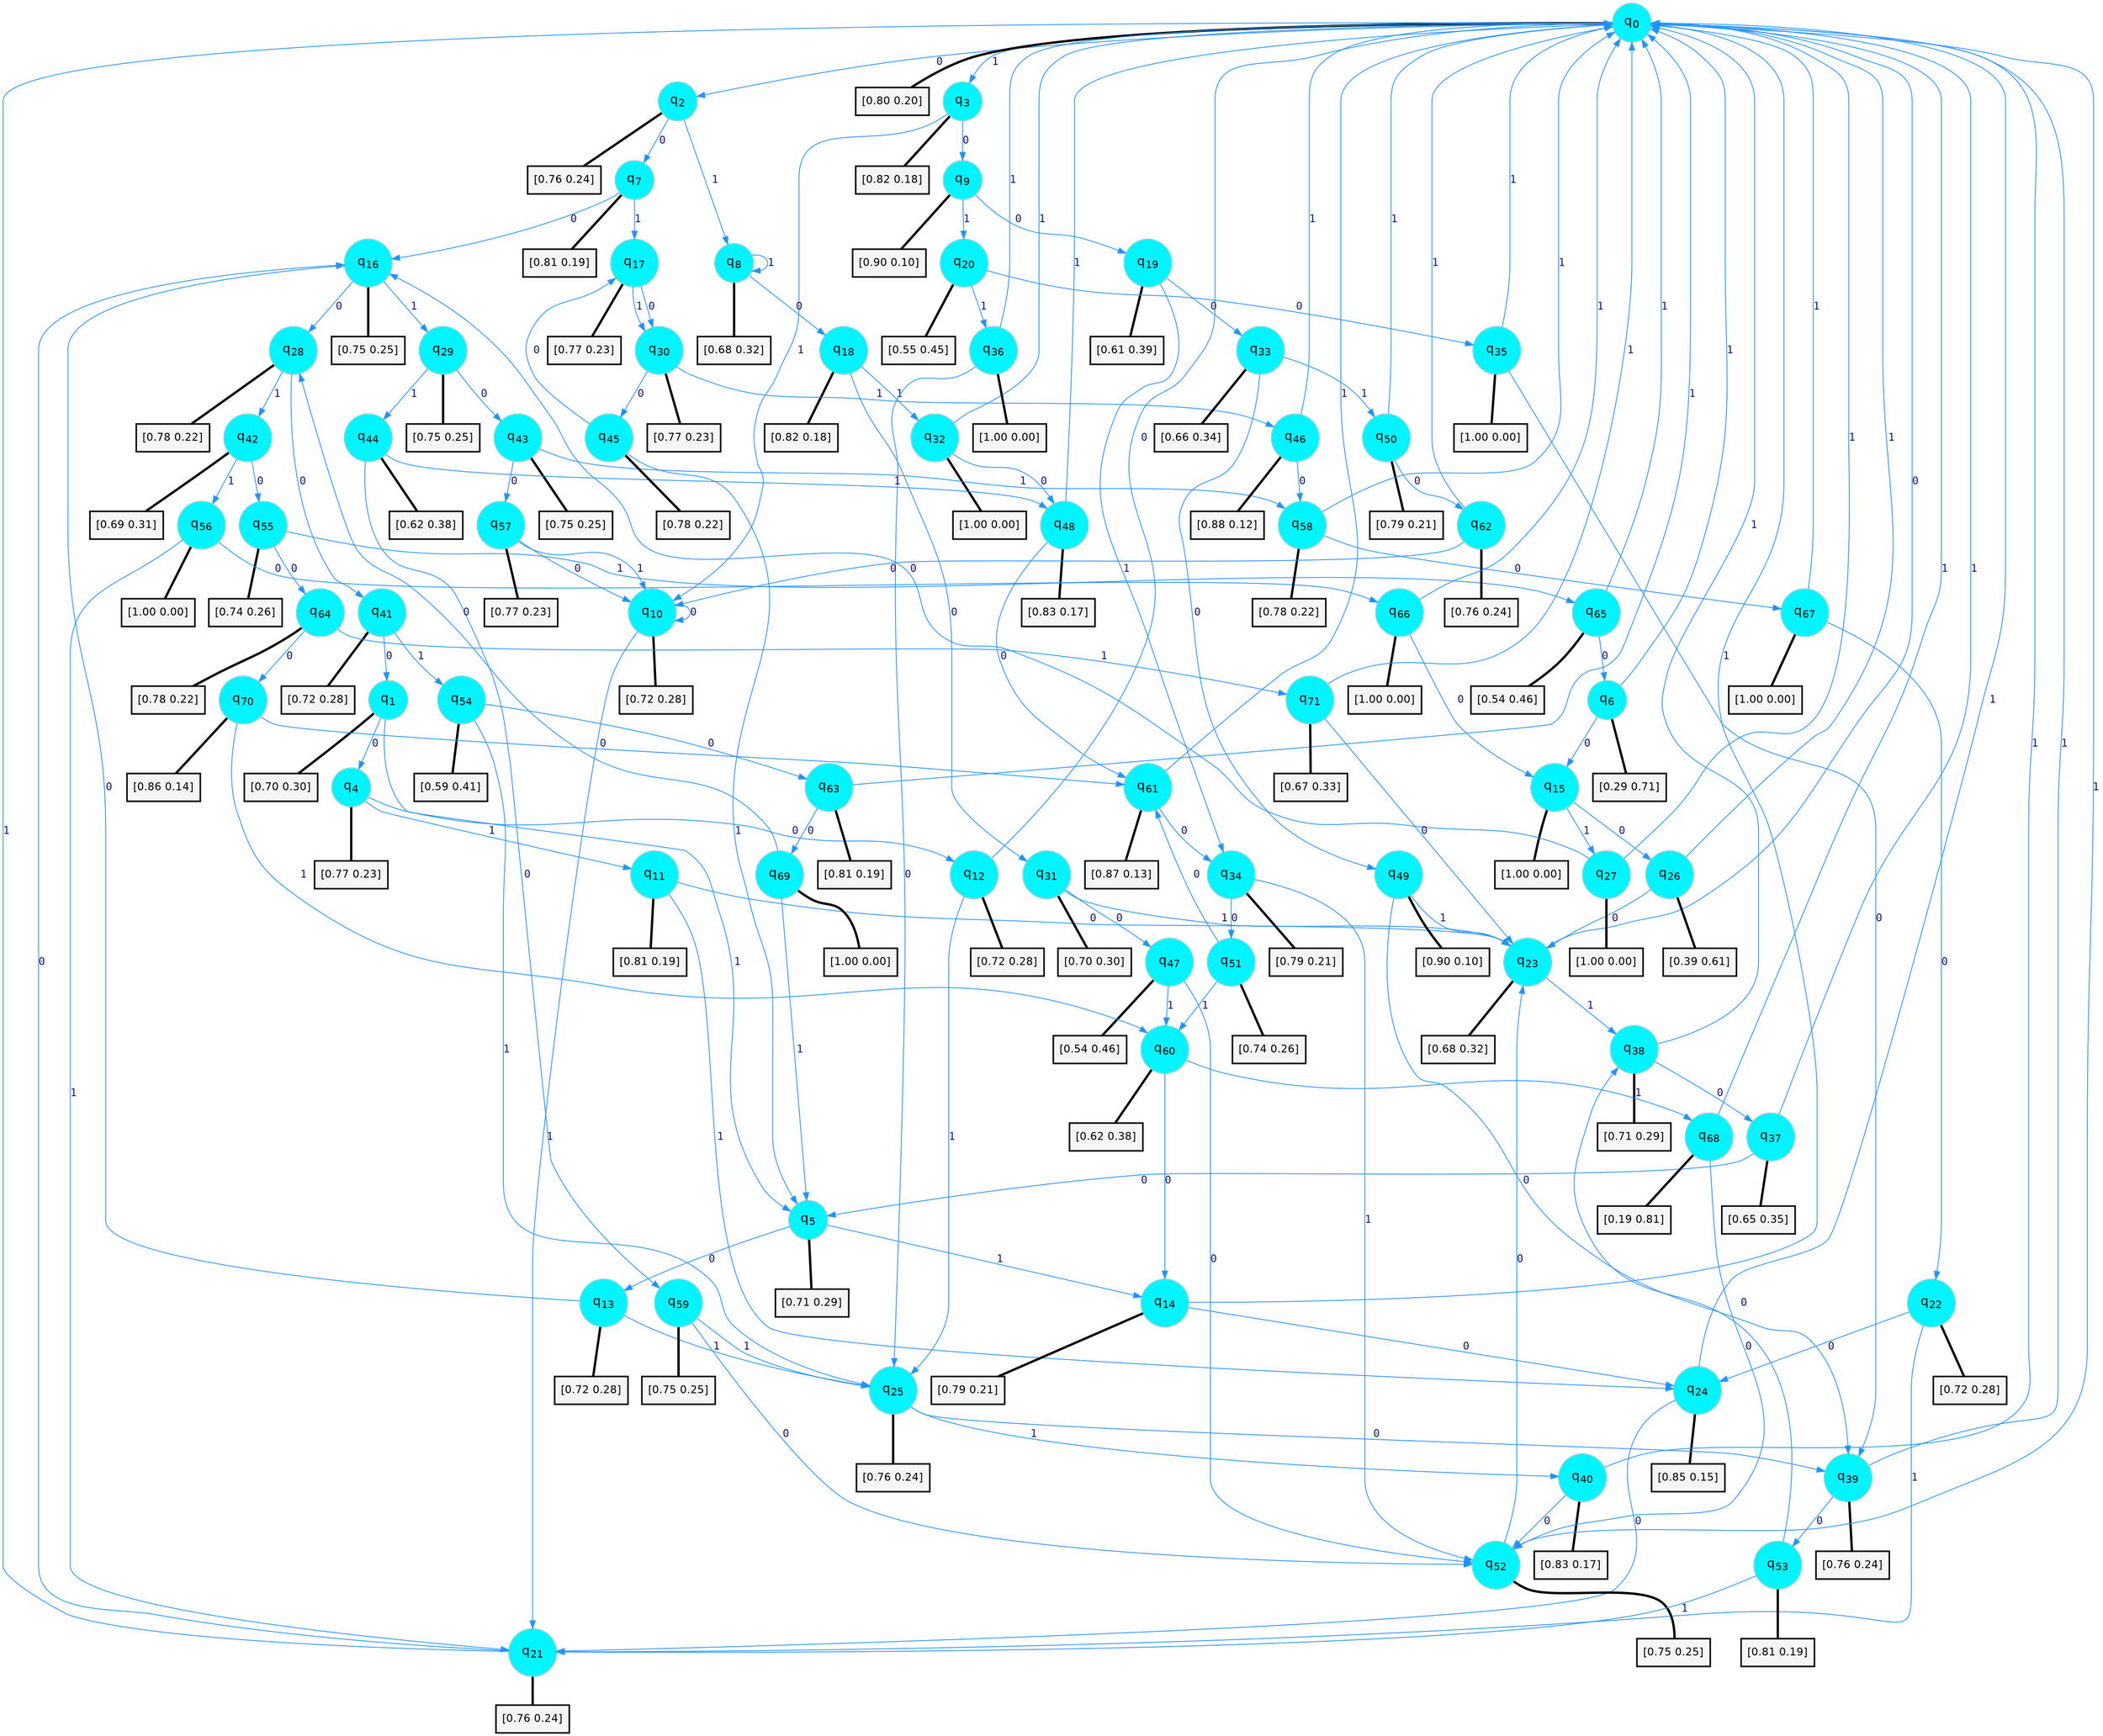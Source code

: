 digraph G {
graph [
bgcolor=transparent, dpi=300, rankdir=TD, size="40,25"];
node [
color=gray, fillcolor=turquoise1, fontcolor=black, fontname=Helvetica, fontsize=16, fontweight=bold, shape=circle, style=filled];
edge [
arrowsize=1, color=dodgerblue1, fontcolor=midnightblue, fontname=courier, fontweight=bold, penwidth=1, style=solid, weight=20];
0[label=<q<SUB>0</SUB>>];
1[label=<q<SUB>1</SUB>>];
2[label=<q<SUB>2</SUB>>];
3[label=<q<SUB>3</SUB>>];
4[label=<q<SUB>4</SUB>>];
5[label=<q<SUB>5</SUB>>];
6[label=<q<SUB>6</SUB>>];
7[label=<q<SUB>7</SUB>>];
8[label=<q<SUB>8</SUB>>];
9[label=<q<SUB>9</SUB>>];
10[label=<q<SUB>10</SUB>>];
11[label=<q<SUB>11</SUB>>];
12[label=<q<SUB>12</SUB>>];
13[label=<q<SUB>13</SUB>>];
14[label=<q<SUB>14</SUB>>];
15[label=<q<SUB>15</SUB>>];
16[label=<q<SUB>16</SUB>>];
17[label=<q<SUB>17</SUB>>];
18[label=<q<SUB>18</SUB>>];
19[label=<q<SUB>19</SUB>>];
20[label=<q<SUB>20</SUB>>];
21[label=<q<SUB>21</SUB>>];
22[label=<q<SUB>22</SUB>>];
23[label=<q<SUB>23</SUB>>];
24[label=<q<SUB>24</SUB>>];
25[label=<q<SUB>25</SUB>>];
26[label=<q<SUB>26</SUB>>];
27[label=<q<SUB>27</SUB>>];
28[label=<q<SUB>28</SUB>>];
29[label=<q<SUB>29</SUB>>];
30[label=<q<SUB>30</SUB>>];
31[label=<q<SUB>31</SUB>>];
32[label=<q<SUB>32</SUB>>];
33[label=<q<SUB>33</SUB>>];
34[label=<q<SUB>34</SUB>>];
35[label=<q<SUB>35</SUB>>];
36[label=<q<SUB>36</SUB>>];
37[label=<q<SUB>37</SUB>>];
38[label=<q<SUB>38</SUB>>];
39[label=<q<SUB>39</SUB>>];
40[label=<q<SUB>40</SUB>>];
41[label=<q<SUB>41</SUB>>];
42[label=<q<SUB>42</SUB>>];
43[label=<q<SUB>43</SUB>>];
44[label=<q<SUB>44</SUB>>];
45[label=<q<SUB>45</SUB>>];
46[label=<q<SUB>46</SUB>>];
47[label=<q<SUB>47</SUB>>];
48[label=<q<SUB>48</SUB>>];
49[label=<q<SUB>49</SUB>>];
50[label=<q<SUB>50</SUB>>];
51[label=<q<SUB>51</SUB>>];
52[label=<q<SUB>52</SUB>>];
53[label=<q<SUB>53</SUB>>];
54[label=<q<SUB>54</SUB>>];
55[label=<q<SUB>55</SUB>>];
56[label=<q<SUB>56</SUB>>];
57[label=<q<SUB>57</SUB>>];
58[label=<q<SUB>58</SUB>>];
59[label=<q<SUB>59</SUB>>];
60[label=<q<SUB>60</SUB>>];
61[label=<q<SUB>61</SUB>>];
62[label=<q<SUB>62</SUB>>];
63[label=<q<SUB>63</SUB>>];
64[label=<q<SUB>64</SUB>>];
65[label=<q<SUB>65</SUB>>];
66[label=<q<SUB>66</SUB>>];
67[label=<q<SUB>67</SUB>>];
68[label=<q<SUB>68</SUB>>];
69[label=<q<SUB>69</SUB>>];
70[label=<q<SUB>70</SUB>>];
71[label=<q<SUB>71</SUB>>];
72[label="[0.80 0.20]", shape=box,fontcolor=black, fontname=Helvetica, fontsize=14, penwidth=2, fillcolor=whitesmoke,color=black];
73[label="[0.70 0.30]", shape=box,fontcolor=black, fontname=Helvetica, fontsize=14, penwidth=2, fillcolor=whitesmoke,color=black];
74[label="[0.76 0.24]", shape=box,fontcolor=black, fontname=Helvetica, fontsize=14, penwidth=2, fillcolor=whitesmoke,color=black];
75[label="[0.82 0.18]", shape=box,fontcolor=black, fontname=Helvetica, fontsize=14, penwidth=2, fillcolor=whitesmoke,color=black];
76[label="[0.77 0.23]", shape=box,fontcolor=black, fontname=Helvetica, fontsize=14, penwidth=2, fillcolor=whitesmoke,color=black];
77[label="[0.71 0.29]", shape=box,fontcolor=black, fontname=Helvetica, fontsize=14, penwidth=2, fillcolor=whitesmoke,color=black];
78[label="[0.29 0.71]", shape=box,fontcolor=black, fontname=Helvetica, fontsize=14, penwidth=2, fillcolor=whitesmoke,color=black];
79[label="[0.81 0.19]", shape=box,fontcolor=black, fontname=Helvetica, fontsize=14, penwidth=2, fillcolor=whitesmoke,color=black];
80[label="[0.68 0.32]", shape=box,fontcolor=black, fontname=Helvetica, fontsize=14, penwidth=2, fillcolor=whitesmoke,color=black];
81[label="[0.90 0.10]", shape=box,fontcolor=black, fontname=Helvetica, fontsize=14, penwidth=2, fillcolor=whitesmoke,color=black];
82[label="[0.72 0.28]", shape=box,fontcolor=black, fontname=Helvetica, fontsize=14, penwidth=2, fillcolor=whitesmoke,color=black];
83[label="[0.81 0.19]", shape=box,fontcolor=black, fontname=Helvetica, fontsize=14, penwidth=2, fillcolor=whitesmoke,color=black];
84[label="[0.72 0.28]", shape=box,fontcolor=black, fontname=Helvetica, fontsize=14, penwidth=2, fillcolor=whitesmoke,color=black];
85[label="[0.72 0.28]", shape=box,fontcolor=black, fontname=Helvetica, fontsize=14, penwidth=2, fillcolor=whitesmoke,color=black];
86[label="[0.79 0.21]", shape=box,fontcolor=black, fontname=Helvetica, fontsize=14, penwidth=2, fillcolor=whitesmoke,color=black];
87[label="[1.00 0.00]", shape=box,fontcolor=black, fontname=Helvetica, fontsize=14, penwidth=2, fillcolor=whitesmoke,color=black];
88[label="[0.75 0.25]", shape=box,fontcolor=black, fontname=Helvetica, fontsize=14, penwidth=2, fillcolor=whitesmoke,color=black];
89[label="[0.77 0.23]", shape=box,fontcolor=black, fontname=Helvetica, fontsize=14, penwidth=2, fillcolor=whitesmoke,color=black];
90[label="[0.82 0.18]", shape=box,fontcolor=black, fontname=Helvetica, fontsize=14, penwidth=2, fillcolor=whitesmoke,color=black];
91[label="[0.61 0.39]", shape=box,fontcolor=black, fontname=Helvetica, fontsize=14, penwidth=2, fillcolor=whitesmoke,color=black];
92[label="[0.55 0.45]", shape=box,fontcolor=black, fontname=Helvetica, fontsize=14, penwidth=2, fillcolor=whitesmoke,color=black];
93[label="[0.76 0.24]", shape=box,fontcolor=black, fontname=Helvetica, fontsize=14, penwidth=2, fillcolor=whitesmoke,color=black];
94[label="[0.72 0.28]", shape=box,fontcolor=black, fontname=Helvetica, fontsize=14, penwidth=2, fillcolor=whitesmoke,color=black];
95[label="[0.68 0.32]", shape=box,fontcolor=black, fontname=Helvetica, fontsize=14, penwidth=2, fillcolor=whitesmoke,color=black];
96[label="[0.85 0.15]", shape=box,fontcolor=black, fontname=Helvetica, fontsize=14, penwidth=2, fillcolor=whitesmoke,color=black];
97[label="[0.76 0.24]", shape=box,fontcolor=black, fontname=Helvetica, fontsize=14, penwidth=2, fillcolor=whitesmoke,color=black];
98[label="[0.39 0.61]", shape=box,fontcolor=black, fontname=Helvetica, fontsize=14, penwidth=2, fillcolor=whitesmoke,color=black];
99[label="[1.00 0.00]", shape=box,fontcolor=black, fontname=Helvetica, fontsize=14, penwidth=2, fillcolor=whitesmoke,color=black];
100[label="[0.78 0.22]", shape=box,fontcolor=black, fontname=Helvetica, fontsize=14, penwidth=2, fillcolor=whitesmoke,color=black];
101[label="[0.75 0.25]", shape=box,fontcolor=black, fontname=Helvetica, fontsize=14, penwidth=2, fillcolor=whitesmoke,color=black];
102[label="[0.77 0.23]", shape=box,fontcolor=black, fontname=Helvetica, fontsize=14, penwidth=2, fillcolor=whitesmoke,color=black];
103[label="[0.70 0.30]", shape=box,fontcolor=black, fontname=Helvetica, fontsize=14, penwidth=2, fillcolor=whitesmoke,color=black];
104[label="[1.00 0.00]", shape=box,fontcolor=black, fontname=Helvetica, fontsize=14, penwidth=2, fillcolor=whitesmoke,color=black];
105[label="[0.66 0.34]", shape=box,fontcolor=black, fontname=Helvetica, fontsize=14, penwidth=2, fillcolor=whitesmoke,color=black];
106[label="[0.79 0.21]", shape=box,fontcolor=black, fontname=Helvetica, fontsize=14, penwidth=2, fillcolor=whitesmoke,color=black];
107[label="[1.00 0.00]", shape=box,fontcolor=black, fontname=Helvetica, fontsize=14, penwidth=2, fillcolor=whitesmoke,color=black];
108[label="[1.00 0.00]", shape=box,fontcolor=black, fontname=Helvetica, fontsize=14, penwidth=2, fillcolor=whitesmoke,color=black];
109[label="[0.65 0.35]", shape=box,fontcolor=black, fontname=Helvetica, fontsize=14, penwidth=2, fillcolor=whitesmoke,color=black];
110[label="[0.71 0.29]", shape=box,fontcolor=black, fontname=Helvetica, fontsize=14, penwidth=2, fillcolor=whitesmoke,color=black];
111[label="[0.76 0.24]", shape=box,fontcolor=black, fontname=Helvetica, fontsize=14, penwidth=2, fillcolor=whitesmoke,color=black];
112[label="[0.83 0.17]", shape=box,fontcolor=black, fontname=Helvetica, fontsize=14, penwidth=2, fillcolor=whitesmoke,color=black];
113[label="[0.72 0.28]", shape=box,fontcolor=black, fontname=Helvetica, fontsize=14, penwidth=2, fillcolor=whitesmoke,color=black];
114[label="[0.69 0.31]", shape=box,fontcolor=black, fontname=Helvetica, fontsize=14, penwidth=2, fillcolor=whitesmoke,color=black];
115[label="[0.75 0.25]", shape=box,fontcolor=black, fontname=Helvetica, fontsize=14, penwidth=2, fillcolor=whitesmoke,color=black];
116[label="[0.62 0.38]", shape=box,fontcolor=black, fontname=Helvetica, fontsize=14, penwidth=2, fillcolor=whitesmoke,color=black];
117[label="[0.78 0.22]", shape=box,fontcolor=black, fontname=Helvetica, fontsize=14, penwidth=2, fillcolor=whitesmoke,color=black];
118[label="[0.88 0.12]", shape=box,fontcolor=black, fontname=Helvetica, fontsize=14, penwidth=2, fillcolor=whitesmoke,color=black];
119[label="[0.54 0.46]", shape=box,fontcolor=black, fontname=Helvetica, fontsize=14, penwidth=2, fillcolor=whitesmoke,color=black];
120[label="[0.83 0.17]", shape=box,fontcolor=black, fontname=Helvetica, fontsize=14, penwidth=2, fillcolor=whitesmoke,color=black];
121[label="[0.90 0.10]", shape=box,fontcolor=black, fontname=Helvetica, fontsize=14, penwidth=2, fillcolor=whitesmoke,color=black];
122[label="[0.79 0.21]", shape=box,fontcolor=black, fontname=Helvetica, fontsize=14, penwidth=2, fillcolor=whitesmoke,color=black];
123[label="[0.74 0.26]", shape=box,fontcolor=black, fontname=Helvetica, fontsize=14, penwidth=2, fillcolor=whitesmoke,color=black];
124[label="[0.75 0.25]", shape=box,fontcolor=black, fontname=Helvetica, fontsize=14, penwidth=2, fillcolor=whitesmoke,color=black];
125[label="[0.81 0.19]", shape=box,fontcolor=black, fontname=Helvetica, fontsize=14, penwidth=2, fillcolor=whitesmoke,color=black];
126[label="[0.59 0.41]", shape=box,fontcolor=black, fontname=Helvetica, fontsize=14, penwidth=2, fillcolor=whitesmoke,color=black];
127[label="[0.74 0.26]", shape=box,fontcolor=black, fontname=Helvetica, fontsize=14, penwidth=2, fillcolor=whitesmoke,color=black];
128[label="[1.00 0.00]", shape=box,fontcolor=black, fontname=Helvetica, fontsize=14, penwidth=2, fillcolor=whitesmoke,color=black];
129[label="[0.77 0.23]", shape=box,fontcolor=black, fontname=Helvetica, fontsize=14, penwidth=2, fillcolor=whitesmoke,color=black];
130[label="[0.78 0.22]", shape=box,fontcolor=black, fontname=Helvetica, fontsize=14, penwidth=2, fillcolor=whitesmoke,color=black];
131[label="[0.75 0.25]", shape=box,fontcolor=black, fontname=Helvetica, fontsize=14, penwidth=2, fillcolor=whitesmoke,color=black];
132[label="[0.62 0.38]", shape=box,fontcolor=black, fontname=Helvetica, fontsize=14, penwidth=2, fillcolor=whitesmoke,color=black];
133[label="[0.87 0.13]", shape=box,fontcolor=black, fontname=Helvetica, fontsize=14, penwidth=2, fillcolor=whitesmoke,color=black];
134[label="[0.76 0.24]", shape=box,fontcolor=black, fontname=Helvetica, fontsize=14, penwidth=2, fillcolor=whitesmoke,color=black];
135[label="[0.81 0.19]", shape=box,fontcolor=black, fontname=Helvetica, fontsize=14, penwidth=2, fillcolor=whitesmoke,color=black];
136[label="[0.78 0.22]", shape=box,fontcolor=black, fontname=Helvetica, fontsize=14, penwidth=2, fillcolor=whitesmoke,color=black];
137[label="[0.54 0.46]", shape=box,fontcolor=black, fontname=Helvetica, fontsize=14, penwidth=2, fillcolor=whitesmoke,color=black];
138[label="[1.00 0.00]", shape=box,fontcolor=black, fontname=Helvetica, fontsize=14, penwidth=2, fillcolor=whitesmoke,color=black];
139[label="[1.00 0.00]", shape=box,fontcolor=black, fontname=Helvetica, fontsize=14, penwidth=2, fillcolor=whitesmoke,color=black];
140[label="[0.19 0.81]", shape=box,fontcolor=black, fontname=Helvetica, fontsize=14, penwidth=2, fillcolor=whitesmoke,color=black];
141[label="[1.00 0.00]", shape=box,fontcolor=black, fontname=Helvetica, fontsize=14, penwidth=2, fillcolor=whitesmoke,color=black];
142[label="[0.86 0.14]", shape=box,fontcolor=black, fontname=Helvetica, fontsize=14, penwidth=2, fillcolor=whitesmoke,color=black];
143[label="[0.67 0.33]", shape=box,fontcolor=black, fontname=Helvetica, fontsize=14, penwidth=2, fillcolor=whitesmoke,color=black];
0->2 [label=0];
0->3 [label=1];
0->72 [arrowhead=none, penwidth=3,color=black];
1->4 [label=0];
1->5 [label=1];
1->73 [arrowhead=none, penwidth=3,color=black];
2->7 [label=0];
2->8 [label=1];
2->74 [arrowhead=none, penwidth=3,color=black];
3->9 [label=0];
3->10 [label=1];
3->75 [arrowhead=none, penwidth=3,color=black];
4->12 [label=0];
4->11 [label=1];
4->76 [arrowhead=none, penwidth=3,color=black];
5->13 [label=0];
5->14 [label=1];
5->77 [arrowhead=none, penwidth=3,color=black];
6->15 [label=0];
6->0 [label=1];
6->78 [arrowhead=none, penwidth=3,color=black];
7->16 [label=0];
7->17 [label=1];
7->79 [arrowhead=none, penwidth=3,color=black];
8->18 [label=0];
8->8 [label=1];
8->80 [arrowhead=none, penwidth=3,color=black];
9->19 [label=0];
9->20 [label=1];
9->81 [arrowhead=none, penwidth=3,color=black];
10->10 [label=0];
10->21 [label=1];
10->82 [arrowhead=none, penwidth=3,color=black];
11->23 [label=0];
11->24 [label=1];
11->83 [arrowhead=none, penwidth=3,color=black];
12->0 [label=0];
12->25 [label=1];
12->84 [arrowhead=none, penwidth=3,color=black];
13->16 [label=0];
13->25 [label=1];
13->85 [arrowhead=none, penwidth=3,color=black];
14->24 [label=0];
14->0 [label=1];
14->86 [arrowhead=none, penwidth=3,color=black];
15->26 [label=0];
15->27 [label=1];
15->87 [arrowhead=none, penwidth=3,color=black];
16->28 [label=0];
16->29 [label=1];
16->88 [arrowhead=none, penwidth=3,color=black];
17->30 [label=0];
17->30 [label=1];
17->89 [arrowhead=none, penwidth=3,color=black];
18->31 [label=0];
18->32 [label=1];
18->90 [arrowhead=none, penwidth=3,color=black];
19->33 [label=0];
19->34 [label=1];
19->91 [arrowhead=none, penwidth=3,color=black];
20->35 [label=0];
20->36 [label=1];
20->92 [arrowhead=none, penwidth=3,color=black];
21->16 [label=0];
21->0 [label=1];
21->93 [arrowhead=none, penwidth=3,color=black];
22->24 [label=0];
22->21 [label=1];
22->94 [arrowhead=none, penwidth=3,color=black];
23->0 [label=0];
23->38 [label=1];
23->95 [arrowhead=none, penwidth=3,color=black];
24->21 [label=0];
24->0 [label=1];
24->96 [arrowhead=none, penwidth=3,color=black];
25->39 [label=0];
25->40 [label=1];
25->97 [arrowhead=none, penwidth=3,color=black];
26->23 [label=0];
26->0 [label=1];
26->98 [arrowhead=none, penwidth=3,color=black];
27->16 [label=0];
27->0 [label=1];
27->99 [arrowhead=none, penwidth=3,color=black];
28->41 [label=0];
28->42 [label=1];
28->100 [arrowhead=none, penwidth=3,color=black];
29->43 [label=0];
29->44 [label=1];
29->101 [arrowhead=none, penwidth=3,color=black];
30->45 [label=0];
30->46 [label=1];
30->102 [arrowhead=none, penwidth=3,color=black];
31->47 [label=0];
31->23 [label=1];
31->103 [arrowhead=none, penwidth=3,color=black];
32->48 [label=0];
32->0 [label=1];
32->104 [arrowhead=none, penwidth=3,color=black];
33->49 [label=0];
33->50 [label=1];
33->105 [arrowhead=none, penwidth=3,color=black];
34->51 [label=0];
34->52 [label=1];
34->106 [arrowhead=none, penwidth=3,color=black];
35->39 [label=0];
35->0 [label=1];
35->107 [arrowhead=none, penwidth=3,color=black];
36->25 [label=0];
36->0 [label=1];
36->108 [arrowhead=none, penwidth=3,color=black];
37->5 [label=0];
37->0 [label=1];
37->109 [arrowhead=none, penwidth=3,color=black];
38->37 [label=0];
38->0 [label=1];
38->110 [arrowhead=none, penwidth=3,color=black];
39->53 [label=0];
39->0 [label=1];
39->111 [arrowhead=none, penwidth=3,color=black];
40->52 [label=0];
40->0 [label=1];
40->112 [arrowhead=none, penwidth=3,color=black];
41->1 [label=0];
41->54 [label=1];
41->113 [arrowhead=none, penwidth=3,color=black];
42->55 [label=0];
42->56 [label=1];
42->114 [arrowhead=none, penwidth=3,color=black];
43->57 [label=0];
43->58 [label=1];
43->115 [arrowhead=none, penwidth=3,color=black];
44->59 [label=0];
44->48 [label=1];
44->116 [arrowhead=none, penwidth=3,color=black];
45->17 [label=0];
45->5 [label=1];
45->117 [arrowhead=none, penwidth=3,color=black];
46->58 [label=0];
46->0 [label=1];
46->118 [arrowhead=none, penwidth=3,color=black];
47->52 [label=0];
47->60 [label=1];
47->119 [arrowhead=none, penwidth=3,color=black];
48->61 [label=0];
48->0 [label=1];
48->120 [arrowhead=none, penwidth=3,color=black];
49->39 [label=0];
49->23 [label=1];
49->121 [arrowhead=none, penwidth=3,color=black];
50->62 [label=0];
50->0 [label=1];
50->122 [arrowhead=none, penwidth=3,color=black];
51->61 [label=0];
51->60 [label=1];
51->123 [arrowhead=none, penwidth=3,color=black];
52->23 [label=0];
52->0 [label=1];
52->124 [arrowhead=none, penwidth=3,color=black];
53->38 [label=0];
53->21 [label=1];
53->125 [arrowhead=none, penwidth=3,color=black];
54->63 [label=0];
54->25 [label=1];
54->126 [arrowhead=none, penwidth=3,color=black];
55->64 [label=0];
55->65 [label=1];
55->127 [arrowhead=none, penwidth=3,color=black];
56->66 [label=0];
56->21 [label=1];
56->128 [arrowhead=none, penwidth=3,color=black];
57->10 [label=0];
57->10 [label=1];
57->129 [arrowhead=none, penwidth=3,color=black];
58->67 [label=0];
58->0 [label=1];
58->130 [arrowhead=none, penwidth=3,color=black];
59->52 [label=0];
59->25 [label=1];
59->131 [arrowhead=none, penwidth=3,color=black];
60->14 [label=0];
60->68 [label=1];
60->132 [arrowhead=none, penwidth=3,color=black];
61->34 [label=0];
61->0 [label=1];
61->133 [arrowhead=none, penwidth=3,color=black];
62->10 [label=0];
62->0 [label=1];
62->134 [arrowhead=none, penwidth=3,color=black];
63->69 [label=0];
63->0 [label=1];
63->135 [arrowhead=none, penwidth=3,color=black];
64->70 [label=0];
64->71 [label=1];
64->136 [arrowhead=none, penwidth=3,color=black];
65->6 [label=0];
65->0 [label=1];
65->137 [arrowhead=none, penwidth=3,color=black];
66->15 [label=0];
66->0 [label=1];
66->138 [arrowhead=none, penwidth=3,color=black];
67->22 [label=0];
67->0 [label=1];
67->139 [arrowhead=none, penwidth=3,color=black];
68->52 [label=0];
68->0 [label=1];
68->140 [arrowhead=none, penwidth=3,color=black];
69->28 [label=0];
69->5 [label=1];
69->141 [arrowhead=none, penwidth=3,color=black];
70->61 [label=0];
70->60 [label=1];
70->142 [arrowhead=none, penwidth=3,color=black];
71->23 [label=0];
71->0 [label=1];
71->143 [arrowhead=none, penwidth=3,color=black];
}
